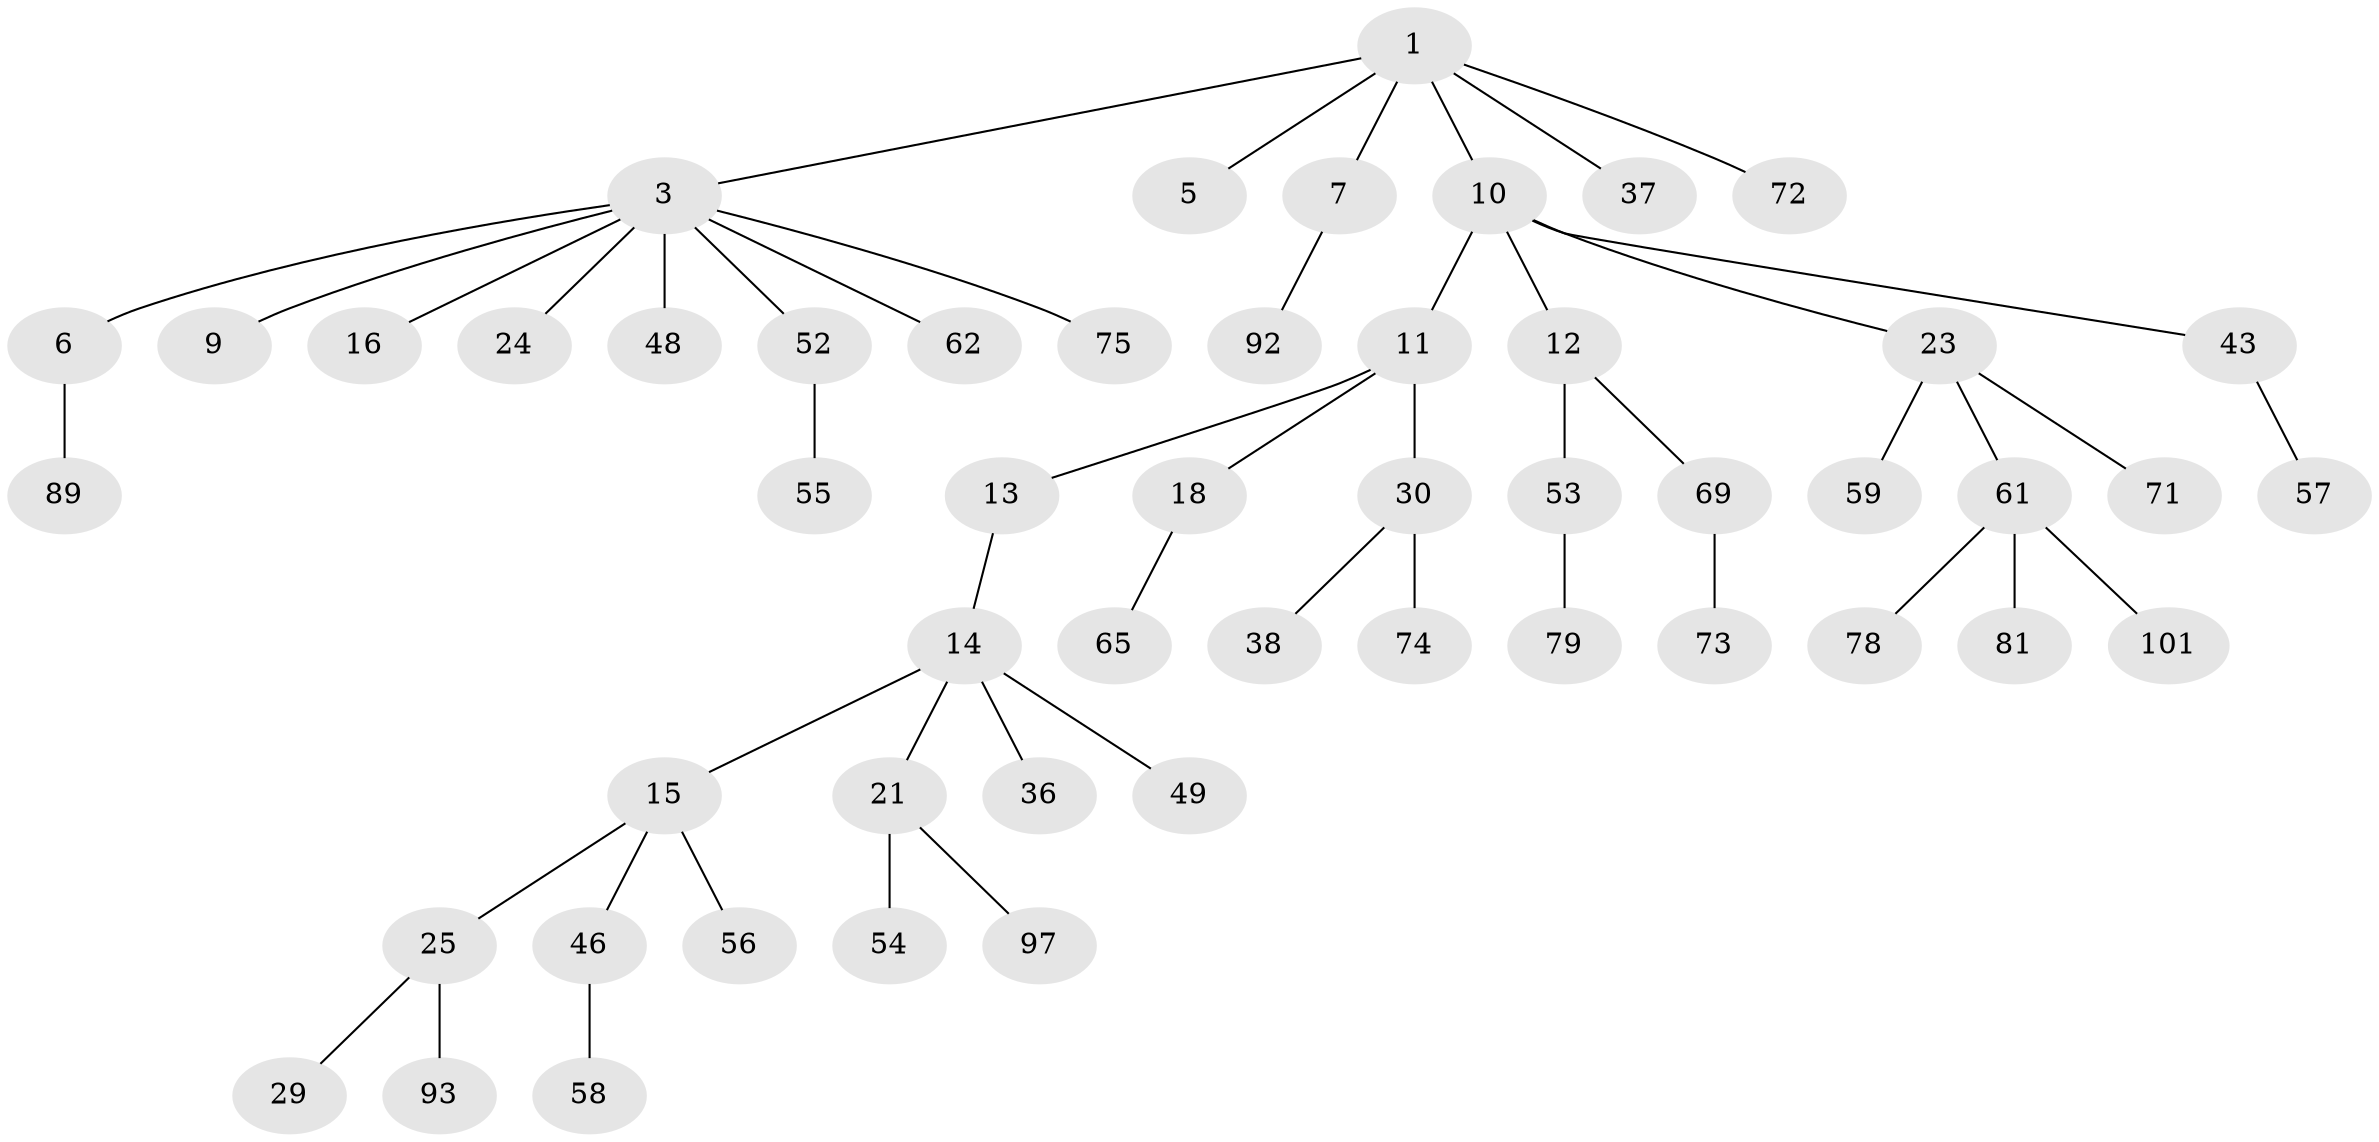 // original degree distribution, {4: 0.11538461538461539, 7: 0.009615384615384616, 1: 0.47115384615384615, 2: 0.28846153846153844, 5: 0.028846153846153848, 3: 0.08653846153846154}
// Generated by graph-tools (version 1.1) at 2025/15/03/09/25 04:15:32]
// undirected, 52 vertices, 51 edges
graph export_dot {
graph [start="1"]
  node [color=gray90,style=filled];
  1 [super="+2"];
  3 [super="+4+60+19"];
  5;
  6 [super="+8"];
  7 [super="+50+51"];
  9;
  10;
  11;
  12 [super="+32+41+47"];
  13;
  14;
  15 [super="+34+66"];
  16 [super="+17+22"];
  18 [super="+88+28+35"];
  21 [super="+63"];
  23 [super="+27+68"];
  24;
  25 [super="+42"];
  29 [super="+44"];
  30 [super="+45"];
  36 [super="+39"];
  37;
  38;
  43;
  46;
  48;
  49;
  52 [super="+64"];
  53;
  54;
  55;
  56;
  57;
  58 [super="+95"];
  59 [super="+77"];
  61;
  62;
  65 [super="+67"];
  69;
  71;
  72;
  73;
  74 [super="+90"];
  75;
  78;
  79;
  81;
  89;
  92 [super="+104"];
  93;
  97;
  101;
  1 -- 3;
  1 -- 37;
  1 -- 72;
  1 -- 10;
  1 -- 5;
  1 -- 7;
  3 -- 9;
  3 -- 24;
  3 -- 52;
  3 -- 16;
  3 -- 75;
  3 -- 6;
  3 -- 62;
  3 -- 48;
  6 -- 89;
  7 -- 92;
  10 -- 11;
  10 -- 12;
  10 -- 23;
  10 -- 43;
  11 -- 13;
  11 -- 18;
  11 -- 30;
  12 -- 53;
  12 -- 69;
  13 -- 14;
  14 -- 15;
  14 -- 21;
  14 -- 36;
  14 -- 49;
  15 -- 25;
  15 -- 56;
  15 -- 46;
  18 -- 65;
  21 -- 54;
  21 -- 97;
  23 -- 59;
  23 -- 61;
  23 -- 71;
  25 -- 29;
  25 -- 93;
  30 -- 38;
  30 -- 74;
  43 -- 57;
  46 -- 58;
  52 -- 55;
  53 -- 79;
  61 -- 78;
  61 -- 81;
  61 -- 101;
  69 -- 73;
}
